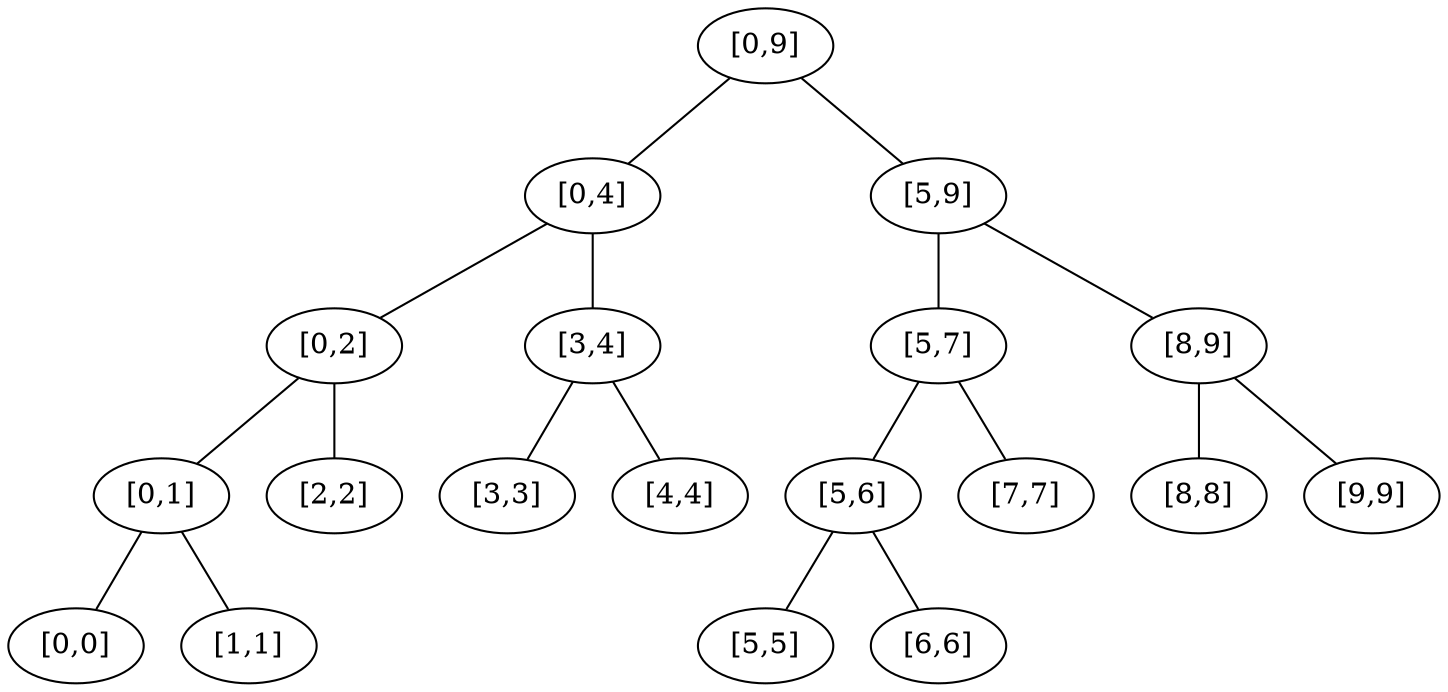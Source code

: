 graph {
	a [label="[0,9]"]
	b [label="[0,4]"]
	c [label="[0,2]"]
	d [label="[0,1]"]
	e [label="[0,0]"]
	f [label="[1,1]"]
	g [label="[2,2]"]
	h [label="[3,4]"]
	i [label="[3,3]"]
	j [label="[4,4]"]
	k [label="[5,9]"]
	l [label="[5,7]"]
	m [label="[5,6]"]
	n [label="[5,5]"]
	o [label="[6,6]"]
	p [label="[7,7]"]
	q [label="[8,9]"]
	r [label="[8,8]"]
	s [label="[9,9]"]
	a -- b
	a -- k

	b -- c
	b -- h

	c -- d
	c -- g

	d -- e
	d -- f

	h -- i
	h -- j

	k -- l
	k -- q

	l -- m
	l -- p

	m -- n
	m -- o

	q -- r
	q -- s
}
